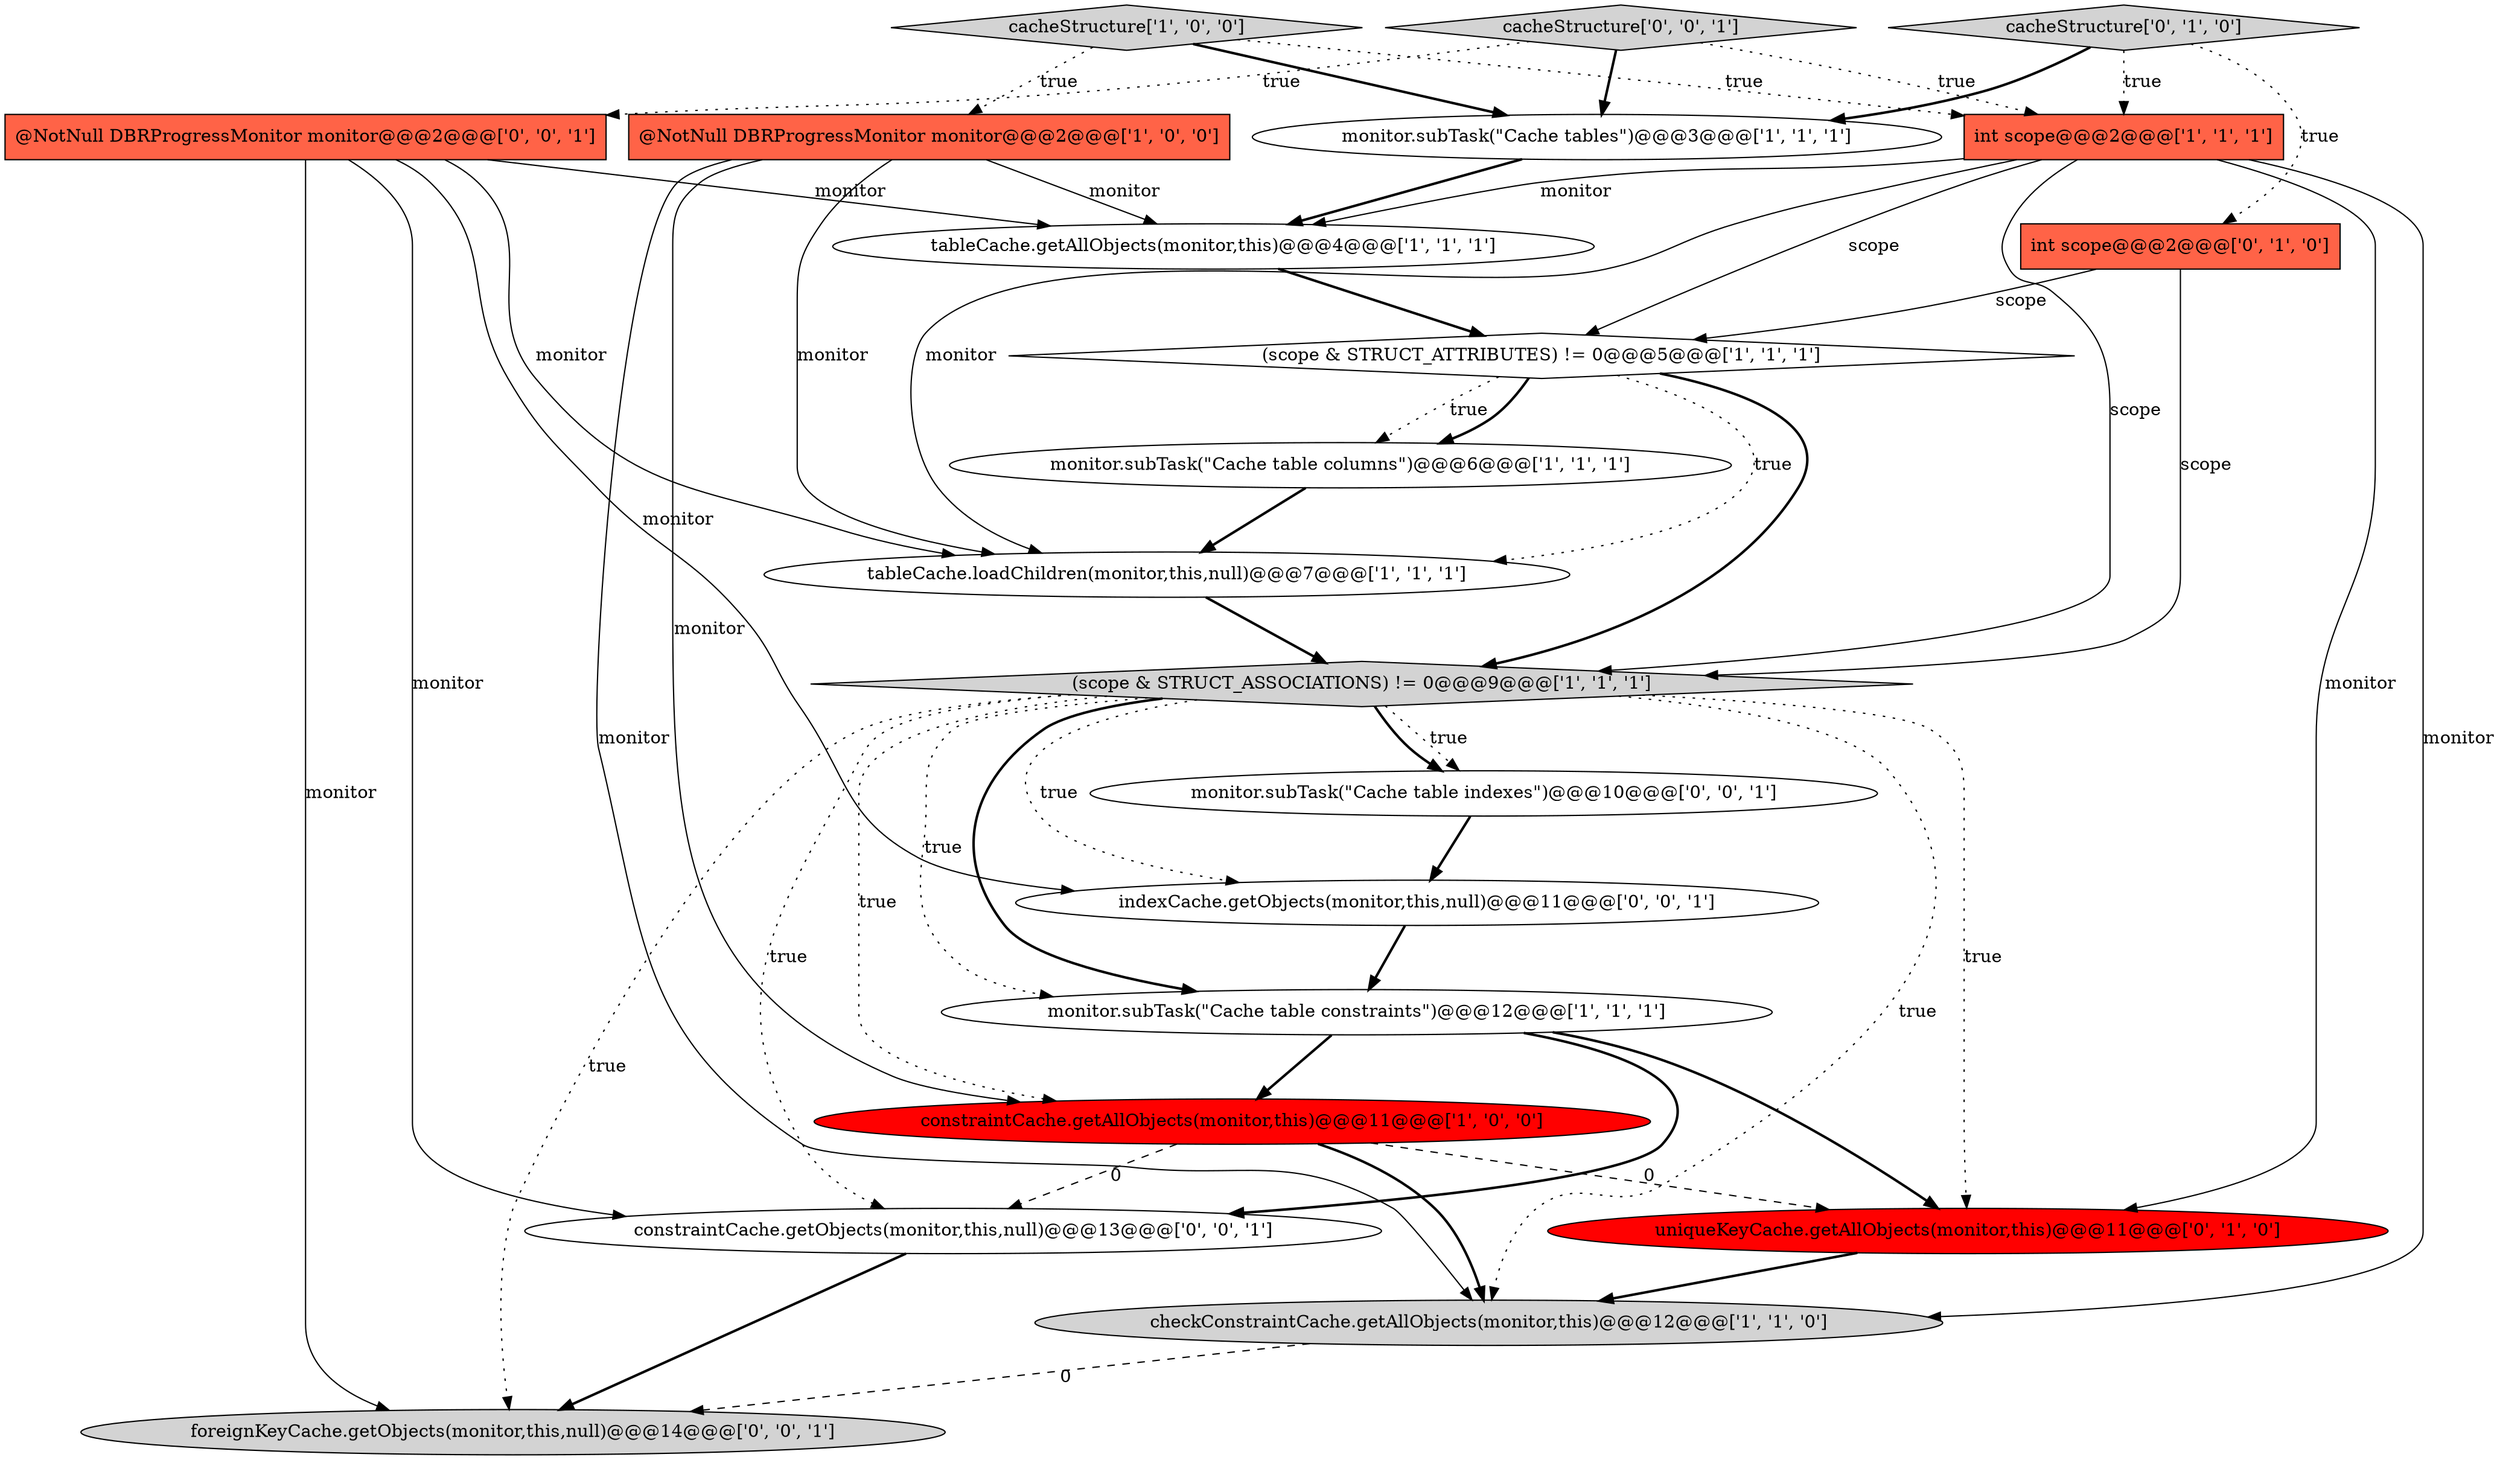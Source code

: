 digraph {
1 [style = filled, label = "tableCache.loadChildren(monitor,this,null)@@@7@@@['1', '1', '1']", fillcolor = white, shape = ellipse image = "AAA0AAABBB1BBB"];
8 [style = filled, label = "@NotNull DBRProgressMonitor monitor@@@2@@@['1', '0', '0']", fillcolor = tomato, shape = box image = "AAA0AAABBB1BBB"];
5 [style = filled, label = "monitor.subTask(\"Cache tables\")@@@3@@@['1', '1', '1']", fillcolor = white, shape = ellipse image = "AAA0AAABBB1BBB"];
15 [style = filled, label = "@NotNull DBRProgressMonitor monitor@@@2@@@['0', '0', '1']", fillcolor = tomato, shape = box image = "AAA0AAABBB3BBB"];
17 [style = filled, label = "foreignKeyCache.getObjects(monitor,this,null)@@@14@@@['0', '0', '1']", fillcolor = lightgray, shape = ellipse image = "AAA0AAABBB3BBB"];
2 [style = filled, label = "checkConstraintCache.getAllObjects(monitor,this)@@@12@@@['1', '1', '0']", fillcolor = lightgray, shape = ellipse image = "AAA0AAABBB1BBB"];
12 [style = filled, label = "cacheStructure['0', '1', '0']", fillcolor = lightgray, shape = diamond image = "AAA0AAABBB2BBB"];
16 [style = filled, label = "indexCache.getObjects(monitor,this,null)@@@11@@@['0', '0', '1']", fillcolor = white, shape = ellipse image = "AAA0AAABBB3BBB"];
7 [style = filled, label = "monitor.subTask(\"Cache table columns\")@@@6@@@['1', '1', '1']", fillcolor = white, shape = ellipse image = "AAA0AAABBB1BBB"];
6 [style = filled, label = "(scope & STRUCT_ATTRIBUTES) != 0@@@5@@@['1', '1', '1']", fillcolor = white, shape = diamond image = "AAA0AAABBB1BBB"];
4 [style = filled, label = "tableCache.getAllObjects(monitor,this)@@@4@@@['1', '1', '1']", fillcolor = white, shape = ellipse image = "AAA0AAABBB1BBB"];
0 [style = filled, label = "(scope & STRUCT_ASSOCIATIONS) != 0@@@9@@@['1', '1', '1']", fillcolor = lightgray, shape = diamond image = "AAA0AAABBB1BBB"];
13 [style = filled, label = "int scope@@@2@@@['0', '1', '0']", fillcolor = tomato, shape = box image = "AAA0AAABBB2BBB"];
19 [style = filled, label = "cacheStructure['0', '0', '1']", fillcolor = lightgray, shape = diamond image = "AAA0AAABBB3BBB"];
14 [style = filled, label = "uniqueKeyCache.getAllObjects(monitor,this)@@@11@@@['0', '1', '0']", fillcolor = red, shape = ellipse image = "AAA1AAABBB2BBB"];
3 [style = filled, label = "cacheStructure['1', '0', '0']", fillcolor = lightgray, shape = diamond image = "AAA0AAABBB1BBB"];
11 [style = filled, label = "constraintCache.getAllObjects(monitor,this)@@@11@@@['1', '0', '0']", fillcolor = red, shape = ellipse image = "AAA1AAABBB1BBB"];
18 [style = filled, label = "monitor.subTask(\"Cache table indexes\")@@@10@@@['0', '0', '1']", fillcolor = white, shape = ellipse image = "AAA0AAABBB3BBB"];
10 [style = filled, label = "monitor.subTask(\"Cache table constraints\")@@@12@@@['1', '1', '1']", fillcolor = white, shape = ellipse image = "AAA0AAABBB1BBB"];
9 [style = filled, label = "int scope@@@2@@@['1', '1', '1']", fillcolor = tomato, shape = box image = "AAA0AAABBB1BBB"];
20 [style = filled, label = "constraintCache.getObjects(monitor,this,null)@@@13@@@['0', '0', '1']", fillcolor = white, shape = ellipse image = "AAA0AAABBB3BBB"];
8->4 [style = solid, label="monitor"];
10->20 [style = bold, label=""];
20->17 [style = bold, label=""];
7->1 [style = bold, label=""];
11->20 [style = dashed, label="0"];
12->5 [style = bold, label=""];
0->18 [style = dotted, label="true"];
10->14 [style = bold, label=""];
4->6 [style = bold, label=""];
16->10 [style = bold, label=""];
0->10 [style = dotted, label="true"];
15->4 [style = solid, label="monitor"];
8->11 [style = solid, label="monitor"];
13->6 [style = solid, label="scope"];
8->1 [style = solid, label="monitor"];
6->1 [style = dotted, label="true"];
0->20 [style = dotted, label="true"];
9->14 [style = solid, label="monitor"];
6->0 [style = bold, label=""];
13->0 [style = solid, label="scope"];
1->0 [style = bold, label=""];
3->9 [style = dotted, label="true"];
19->15 [style = dotted, label="true"];
2->17 [style = dashed, label="0"];
15->17 [style = solid, label="monitor"];
11->2 [style = bold, label=""];
9->0 [style = solid, label="scope"];
15->16 [style = solid, label="monitor"];
19->5 [style = bold, label=""];
0->10 [style = bold, label=""];
3->5 [style = bold, label=""];
12->13 [style = dotted, label="true"];
10->11 [style = bold, label=""];
11->14 [style = dashed, label="0"];
5->4 [style = bold, label=""];
19->9 [style = dotted, label="true"];
9->1 [style = solid, label="monitor"];
6->7 [style = dotted, label="true"];
9->4 [style = solid, label="monitor"];
0->17 [style = dotted, label="true"];
0->18 [style = bold, label=""];
0->14 [style = dotted, label="true"];
14->2 [style = bold, label=""];
15->20 [style = solid, label="monitor"];
0->16 [style = dotted, label="true"];
9->6 [style = solid, label="scope"];
8->2 [style = solid, label="monitor"];
0->2 [style = dotted, label="true"];
6->7 [style = bold, label=""];
3->8 [style = dotted, label="true"];
0->11 [style = dotted, label="true"];
15->1 [style = solid, label="monitor"];
12->9 [style = dotted, label="true"];
9->2 [style = solid, label="monitor"];
18->16 [style = bold, label=""];
}
